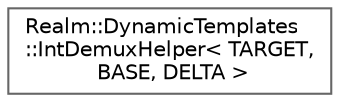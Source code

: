 digraph "Graphical Class Hierarchy"
{
 // LATEX_PDF_SIZE
  bgcolor="transparent";
  edge [fontname=Helvetica,fontsize=10,labelfontname=Helvetica,labelfontsize=10];
  node [fontname=Helvetica,fontsize=10,shape=box,height=0.2,width=0.4];
  rankdir="LR";
  Node0 [id="Node000000",label="Realm::DynamicTemplates\l::IntDemuxHelper\< TARGET,\l BASE, DELTA \>",height=0.2,width=0.4,color="grey40", fillcolor="white", style="filled",URL="$structRealm_1_1DynamicTemplates_1_1IntDemuxHelper.html",tooltip=" "];
}
